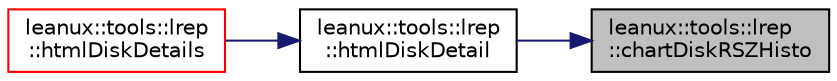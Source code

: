 digraph "leanux::tools::lrep::chartDiskRSZHisto"
{
 // LATEX_PDF_SIZE
  bgcolor="transparent";
  edge [fontname="Helvetica",fontsize="10",labelfontname="Helvetica",labelfontsize="10"];
  node [fontname="Helvetica",fontsize="10",shape=record];
  rankdir="RL";
  Node1 [label="leanux::tools::lrep\l::chartDiskRSZHisto",height=0.2,width=0.4,color="black", fillcolor="grey75", style="filled", fontcolor="black",tooltip=" "];
  Node1 -> Node2 [dir="back",color="midnightblue",fontsize="10",style="solid",fontname="Helvetica"];
  Node2 [label="leanux::tools::lrep\l::htmlDiskDetail",height=0.2,width=0.4,color="black",URL="$namespaceleanux_1_1tools_1_1lrep.html#a7089a3b392a50f9d117e6b9b094541a7",tooltip=" "];
  Node2 -> Node3 [dir="back",color="midnightblue",fontsize="10",style="solid",fontname="Helvetica"];
  Node3 [label="leanux::tools::lrep\l::htmlDiskDetails",height=0.2,width=0.4,color="red",URL="$namespaceleanux_1_1tools_1_1lrep.html#ab9b4bc8a1806ab977597271e15f34c11",tooltip=" "];
}
